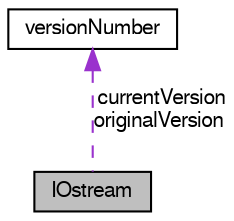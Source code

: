 digraph "IOstream"
{
  bgcolor="transparent";
  edge [fontname="FreeSans",fontsize="10",labelfontname="FreeSans",labelfontsize="10"];
  node [fontname="FreeSans",fontsize="10",shape=record];
  Node20 [label="IOstream",height=0.2,width=0.4,color="black", fillcolor="grey75", style="filled", fontcolor="black"];
  Node21 -> Node20 [dir="back",color="darkorchid3",fontsize="10",style="dashed",label=" currentVersion\noriginalVersion" ,fontname="FreeSans"];
  Node21 [label="versionNumber",height=0.2,width=0.4,color="black",URL="$a26230.html",tooltip="Version number type. "];
}
